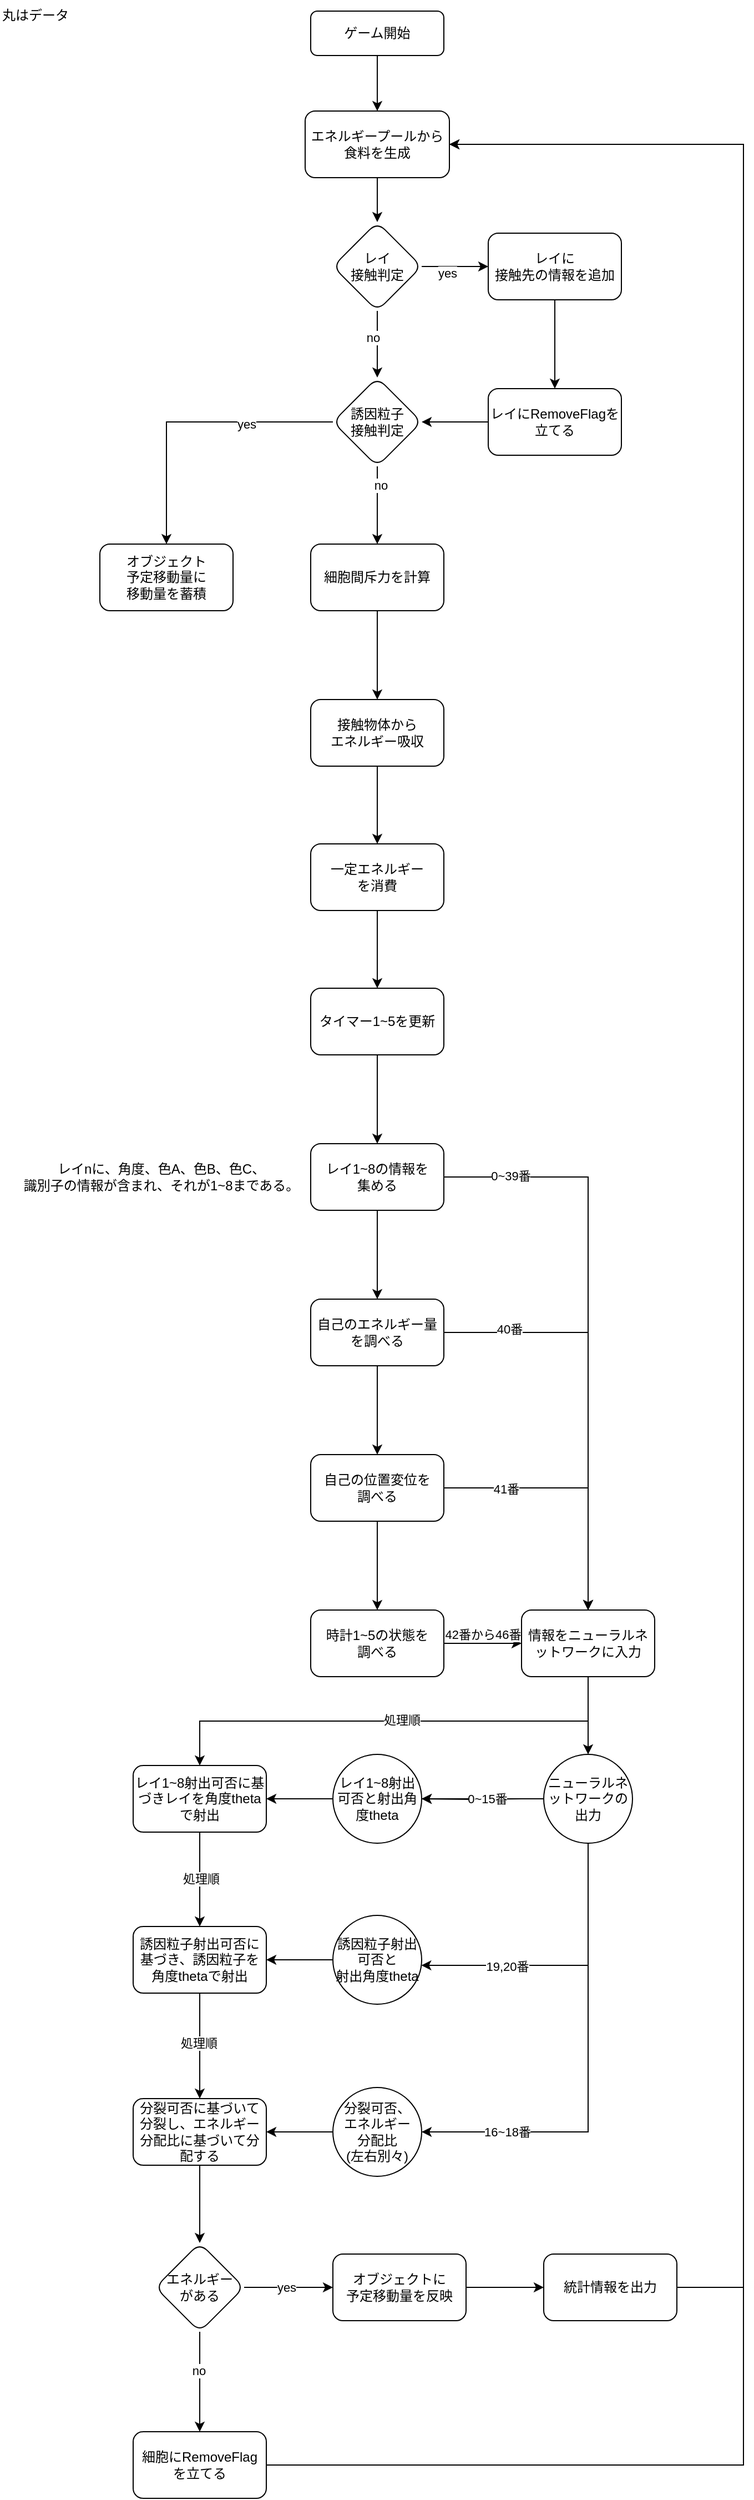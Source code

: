 <mxfile version="26.0.16">
  <diagram id="C5RBs43oDa-KdzZeNtuy" name="Page-1">
    <mxGraphModel dx="578" dy="466" grid="1" gridSize="10" guides="1" tooltips="1" connect="1" arrows="1" fold="1" page="1" pageScale="1" pageWidth="827" pageHeight="1169" math="0" shadow="0">
      <root>
        <mxCell id="WIyWlLk6GJQsqaUBKTNV-0" />
        <mxCell id="WIyWlLk6GJQsqaUBKTNV-1" parent="WIyWlLk6GJQsqaUBKTNV-0" />
        <mxCell id="BweYoSFNHlY4nWYR6Hh1-20" value="" style="edgeStyle=orthogonalEdgeStyle;rounded=0;orthogonalLoop=1;jettySize=auto;html=1;" parent="WIyWlLk6GJQsqaUBKTNV-1" source="WIyWlLk6GJQsqaUBKTNV-3" target="BweYoSFNHlY4nWYR6Hh1-19" edge="1">
          <mxGeometry relative="1" as="geometry" />
        </mxCell>
        <mxCell id="WIyWlLk6GJQsqaUBKTNV-3" value="ゲーム開始" style="rounded=1;whiteSpace=wrap;html=1;fontSize=12;glass=0;strokeWidth=1;shadow=0;" parent="WIyWlLk6GJQsqaUBKTNV-1" vertex="1">
          <mxGeometry x="330" y="80" width="120" height="40" as="geometry" />
        </mxCell>
        <object label="" id="BweYoSFNHlY4nWYR6Hh1-6">
          <mxCell style="edgeStyle=orthogonalEdgeStyle;rounded=0;orthogonalLoop=1;jettySize=auto;html=1;" parent="WIyWlLk6GJQsqaUBKTNV-1" source="BweYoSFNHlY4nWYR6Hh1-3" target="BweYoSFNHlY4nWYR6Hh1-5" edge="1">
            <mxGeometry relative="1" as="geometry" />
          </mxCell>
        </object>
        <mxCell id="BweYoSFNHlY4nWYR6Hh1-7" value="&lt;div&gt;yes&lt;/div&gt;" style="edgeLabel;html=1;align=center;verticalAlign=middle;resizable=0;points=[];" parent="BweYoSFNHlY4nWYR6Hh1-6" vertex="1" connectable="0">
          <mxGeometry x="-0.233" y="-6" relative="1" as="geometry">
            <mxPoint as="offset" />
          </mxGeometry>
        </mxCell>
        <mxCell id="BweYoSFNHlY4nWYR6Hh1-11" value="" style="edgeStyle=orthogonalEdgeStyle;rounded=0;orthogonalLoop=1;jettySize=auto;html=1;" parent="WIyWlLk6GJQsqaUBKTNV-1" source="BweYoSFNHlY4nWYR6Hh1-3" target="BweYoSFNHlY4nWYR6Hh1-23" edge="1">
          <mxGeometry relative="1" as="geometry">
            <mxPoint x="390" y="420" as="targetPoint" />
          </mxGeometry>
        </mxCell>
        <mxCell id="BweYoSFNHlY4nWYR6Hh1-12" value="&lt;div&gt;no&lt;/div&gt;" style="edgeLabel;html=1;align=center;verticalAlign=middle;resizable=0;points=[];" parent="BweYoSFNHlY4nWYR6Hh1-11" vertex="1" connectable="0">
          <mxGeometry x="-0.222" y="-4" relative="1" as="geometry">
            <mxPoint as="offset" />
          </mxGeometry>
        </mxCell>
        <mxCell id="BweYoSFNHlY4nWYR6Hh1-3" value="&lt;div&gt;レイ&lt;/div&gt;&lt;div&gt;接触判定&lt;/div&gt;" style="rhombus;whiteSpace=wrap;html=1;rounded=1;glass=0;strokeWidth=1;shadow=0;" parent="WIyWlLk6GJQsqaUBKTNV-1" vertex="1">
          <mxGeometry x="350" y="270" width="80" height="80" as="geometry" />
        </mxCell>
        <mxCell id="BweYoSFNHlY4nWYR6Hh1-9" value="" style="edgeStyle=orthogonalEdgeStyle;rounded=0;orthogonalLoop=1;jettySize=auto;html=1;" parent="WIyWlLk6GJQsqaUBKTNV-1" source="BweYoSFNHlY4nWYR6Hh1-5" target="BweYoSFNHlY4nWYR6Hh1-8" edge="1">
          <mxGeometry relative="1" as="geometry" />
        </mxCell>
        <mxCell id="BweYoSFNHlY4nWYR6Hh1-5" value="&lt;div&gt;レイに&lt;/div&gt;&lt;div&gt;接触先の情報を追加&lt;/div&gt;" style="whiteSpace=wrap;html=1;rounded=1;glass=0;strokeWidth=1;shadow=0;" parent="WIyWlLk6GJQsqaUBKTNV-1" vertex="1">
          <mxGeometry x="490" y="280" width="120" height="60" as="geometry" />
        </mxCell>
        <mxCell id="BweYoSFNHlY4nWYR6Hh1-25" style="edgeStyle=orthogonalEdgeStyle;rounded=0;orthogonalLoop=1;jettySize=auto;html=1;entryX=1;entryY=0.5;entryDx=0;entryDy=0;" parent="WIyWlLk6GJQsqaUBKTNV-1" source="BweYoSFNHlY4nWYR6Hh1-8" target="BweYoSFNHlY4nWYR6Hh1-23" edge="1">
          <mxGeometry relative="1" as="geometry" />
        </mxCell>
        <mxCell id="BweYoSFNHlY4nWYR6Hh1-8" value="レイにRemoveFlagを立てる" style="whiteSpace=wrap;html=1;rounded=1;glass=0;strokeWidth=1;shadow=0;" parent="WIyWlLk6GJQsqaUBKTNV-1" vertex="1">
          <mxGeometry x="490" y="420" width="120" height="60" as="geometry" />
        </mxCell>
        <mxCell id="BweYoSFNHlY4nWYR6Hh1-21" style="edgeStyle=orthogonalEdgeStyle;rounded=0;orthogonalLoop=1;jettySize=auto;html=1;" parent="WIyWlLk6GJQsqaUBKTNV-1" source="BweYoSFNHlY4nWYR6Hh1-19" target="BweYoSFNHlY4nWYR6Hh1-3" edge="1">
          <mxGeometry relative="1" as="geometry" />
        </mxCell>
        <mxCell id="BweYoSFNHlY4nWYR6Hh1-19" value="&lt;div&gt;エネルギープールから&lt;/div&gt;&lt;div&gt;食料を生成&lt;/div&gt;" style="whiteSpace=wrap;html=1;rounded=1;glass=0;strokeWidth=1;shadow=0;" parent="WIyWlLk6GJQsqaUBKTNV-1" vertex="1">
          <mxGeometry x="325" y="170" width="130" height="60" as="geometry" />
        </mxCell>
        <mxCell id="BweYoSFNHlY4nWYR6Hh1-27" value="" style="edgeStyle=orthogonalEdgeStyle;rounded=0;orthogonalLoop=1;jettySize=auto;html=1;entryX=0.5;entryY=0;entryDx=0;entryDy=0;" parent="WIyWlLk6GJQsqaUBKTNV-1" source="BweYoSFNHlY4nWYR6Hh1-23" target="BweYoSFNHlY4nWYR6Hh1-97" edge="1">
          <mxGeometry relative="1" as="geometry" />
        </mxCell>
        <mxCell id="BweYoSFNHlY4nWYR6Hh1-31" value="no" style="edgeLabel;html=1;align=center;verticalAlign=middle;resizable=0;points=[];" parent="BweYoSFNHlY4nWYR6Hh1-27" vertex="1" connectable="0">
          <mxGeometry x="-0.533" y="3" relative="1" as="geometry">
            <mxPoint as="offset" />
          </mxGeometry>
        </mxCell>
        <mxCell id="BweYoSFNHlY4nWYR6Hh1-29" value="" style="edgeStyle=orthogonalEdgeStyle;rounded=0;orthogonalLoop=1;jettySize=auto;html=1;entryX=0.5;entryY=0;entryDx=0;entryDy=0;" parent="WIyWlLk6GJQsqaUBKTNV-1" source="BweYoSFNHlY4nWYR6Hh1-23" target="BweYoSFNHlY4nWYR6Hh1-28" edge="1">
          <mxGeometry relative="1" as="geometry">
            <mxPoint x="290" y="450" as="targetPoint" />
            <Array as="points">
              <mxPoint x="200" y="450" />
            </Array>
          </mxGeometry>
        </mxCell>
        <mxCell id="BweYoSFNHlY4nWYR6Hh1-30" value="yes" style="edgeLabel;html=1;align=center;verticalAlign=middle;resizable=0;points=[];" parent="BweYoSFNHlY4nWYR6Hh1-29" vertex="1" connectable="0">
          <mxGeometry x="-0.4" y="2" relative="1" as="geometry">
            <mxPoint as="offset" />
          </mxGeometry>
        </mxCell>
        <mxCell id="BweYoSFNHlY4nWYR6Hh1-23" value="&lt;div&gt;誘因粒子&lt;/div&gt;&lt;div&gt;接触判定&lt;/div&gt;" style="rhombus;whiteSpace=wrap;html=1;rounded=1;glass=0;strokeWidth=1;shadow=0;" parent="WIyWlLk6GJQsqaUBKTNV-1" vertex="1">
          <mxGeometry x="350" y="410" width="80" height="80" as="geometry" />
        </mxCell>
        <mxCell id="BweYoSFNHlY4nWYR6Hh1-33" value="" style="edgeStyle=orthogonalEdgeStyle;rounded=0;orthogonalLoop=1;jettySize=auto;html=1;" parent="WIyWlLk6GJQsqaUBKTNV-1" source="BweYoSFNHlY4nWYR6Hh1-26" target="BweYoSFNHlY4nWYR6Hh1-32" edge="1">
          <mxGeometry relative="1" as="geometry" />
        </mxCell>
        <mxCell id="BweYoSFNHlY4nWYR6Hh1-26" value="&lt;div&gt;レイ1~8の情報を&lt;/div&gt;&lt;div&gt;集める&lt;/div&gt;" style="whiteSpace=wrap;html=1;rounded=1;glass=0;strokeWidth=1;shadow=0;" parent="WIyWlLk6GJQsqaUBKTNV-1" vertex="1">
          <mxGeometry x="330" y="1100" width="120" height="60" as="geometry" />
        </mxCell>
        <mxCell id="BweYoSFNHlY4nWYR6Hh1-28" value="&lt;div&gt;オブジェクト&lt;/div&gt;&lt;div&gt;予定移動量に&lt;/div&gt;&lt;div&gt;移動量を蓄積&lt;/div&gt;" style="whiteSpace=wrap;html=1;rounded=1;glass=0;strokeWidth=1;shadow=0;" parent="WIyWlLk6GJQsqaUBKTNV-1" vertex="1">
          <mxGeometry x="140" y="560" width="120" height="60" as="geometry" />
        </mxCell>
        <mxCell id="BweYoSFNHlY4nWYR6Hh1-35" value="" style="edgeStyle=orthogonalEdgeStyle;rounded=0;orthogonalLoop=1;jettySize=auto;html=1;" parent="WIyWlLk6GJQsqaUBKTNV-1" source="BweYoSFNHlY4nWYR6Hh1-32" target="BweYoSFNHlY4nWYR6Hh1-34" edge="1">
          <mxGeometry relative="1" as="geometry" />
        </mxCell>
        <mxCell id="BweYoSFNHlY4nWYR6Hh1-46" value="" style="edgeStyle=orthogonalEdgeStyle;rounded=0;orthogonalLoop=1;jettySize=auto;html=1;exitX=1;exitY=0.5;exitDx=0;exitDy=0;" parent="WIyWlLk6GJQsqaUBKTNV-1" source="BweYoSFNHlY4nWYR6Hh1-26" target="BweYoSFNHlY4nWYR6Hh1-45" edge="1">
          <mxGeometry relative="1" as="geometry" />
        </mxCell>
        <mxCell id="BweYoSFNHlY4nWYR6Hh1-80" value="0~39番" style="edgeLabel;html=1;align=center;verticalAlign=middle;resizable=0;points=[];" parent="BweYoSFNHlY4nWYR6Hh1-46" vertex="1" connectable="0">
          <mxGeometry x="-0.769" y="1" relative="1" as="geometry">
            <mxPoint as="offset" />
          </mxGeometry>
        </mxCell>
        <mxCell id="BweYoSFNHlY4nWYR6Hh1-79" style="edgeStyle=orthogonalEdgeStyle;rounded=0;orthogonalLoop=1;jettySize=auto;html=1;entryX=0.5;entryY=0;entryDx=0;entryDy=0;" parent="WIyWlLk6GJQsqaUBKTNV-1" source="BweYoSFNHlY4nWYR6Hh1-32" target="BweYoSFNHlY4nWYR6Hh1-45" edge="1">
          <mxGeometry relative="1" as="geometry" />
        </mxCell>
        <mxCell id="BweYoSFNHlY4nWYR6Hh1-81" value="40番" style="edgeLabel;html=1;align=center;verticalAlign=middle;resizable=0;points=[];" parent="BweYoSFNHlY4nWYR6Hh1-79" vertex="1" connectable="0">
          <mxGeometry x="-0.69" y="3" relative="1" as="geometry">
            <mxPoint as="offset" />
          </mxGeometry>
        </mxCell>
        <mxCell id="BweYoSFNHlY4nWYR6Hh1-32" value="自己のエネルギー量を調べる" style="whiteSpace=wrap;html=1;rounded=1;glass=0;strokeWidth=1;shadow=0;" parent="WIyWlLk6GJQsqaUBKTNV-1" vertex="1">
          <mxGeometry x="330" y="1240" width="120" height="60" as="geometry" />
        </mxCell>
        <mxCell id="BweYoSFNHlY4nWYR6Hh1-37" value="" style="edgeStyle=orthogonalEdgeStyle;rounded=0;orthogonalLoop=1;jettySize=auto;html=1;" parent="WIyWlLk6GJQsqaUBKTNV-1" source="BweYoSFNHlY4nWYR6Hh1-34" target="BweYoSFNHlY4nWYR6Hh1-36" edge="1">
          <mxGeometry relative="1" as="geometry" />
        </mxCell>
        <mxCell id="BweYoSFNHlY4nWYR6Hh1-47" style="edgeStyle=orthogonalEdgeStyle;rounded=0;orthogonalLoop=1;jettySize=auto;html=1;" parent="WIyWlLk6GJQsqaUBKTNV-1" source="BweYoSFNHlY4nWYR6Hh1-34" target="BweYoSFNHlY4nWYR6Hh1-45" edge="1">
          <mxGeometry relative="1" as="geometry" />
        </mxCell>
        <mxCell id="BweYoSFNHlY4nWYR6Hh1-82" value="41番" style="edgeLabel;html=1;align=center;verticalAlign=middle;resizable=0;points=[];" parent="BweYoSFNHlY4nWYR6Hh1-47" vertex="1" connectable="0">
          <mxGeometry x="-0.533" y="-1" relative="1" as="geometry">
            <mxPoint as="offset" />
          </mxGeometry>
        </mxCell>
        <mxCell id="BweYoSFNHlY4nWYR6Hh1-34" value="&lt;div&gt;自己の位置変位を&lt;/div&gt;&lt;div&gt;調べる&lt;/div&gt;" style="whiteSpace=wrap;html=1;rounded=1;glass=0;strokeWidth=1;shadow=0;" parent="WIyWlLk6GJQsqaUBKTNV-1" vertex="1">
          <mxGeometry x="330" y="1380" width="120" height="60" as="geometry" />
        </mxCell>
        <mxCell id="BweYoSFNHlY4nWYR6Hh1-48" style="edgeStyle=orthogonalEdgeStyle;rounded=0;orthogonalLoop=1;jettySize=auto;html=1;" parent="WIyWlLk6GJQsqaUBKTNV-1" source="BweYoSFNHlY4nWYR6Hh1-36" target="BweYoSFNHlY4nWYR6Hh1-45" edge="1">
          <mxGeometry relative="1" as="geometry" />
        </mxCell>
        <mxCell id="BweYoSFNHlY4nWYR6Hh1-83" value="42番から46番" style="edgeLabel;html=1;align=center;verticalAlign=middle;resizable=0;points=[];" parent="BweYoSFNHlY4nWYR6Hh1-48" vertex="1" connectable="0">
          <mxGeometry x="-0.171" y="2" relative="1" as="geometry">
            <mxPoint x="6" y="-6" as="offset" />
          </mxGeometry>
        </mxCell>
        <mxCell id="BweYoSFNHlY4nWYR6Hh1-36" value="&lt;div&gt;時計1~5の状態を&lt;/div&gt;&lt;div&gt;調べる&lt;/div&gt;" style="whiteSpace=wrap;html=1;rounded=1;glass=0;strokeWidth=1;shadow=0;" parent="WIyWlLk6GJQsqaUBKTNV-1" vertex="1">
          <mxGeometry x="330" y="1520" width="120" height="60" as="geometry" />
        </mxCell>
        <mxCell id="BweYoSFNHlY4nWYR6Hh1-56" value="" style="edgeStyle=orthogonalEdgeStyle;rounded=0;orthogonalLoop=1;jettySize=auto;html=1;" parent="WIyWlLk6GJQsqaUBKTNV-1" source="BweYoSFNHlY4nWYR6Hh1-45" target="BweYoSFNHlY4nWYR6Hh1-94" edge="1">
          <mxGeometry relative="1" as="geometry">
            <mxPoint x="580" y="1660" as="targetPoint" />
          </mxGeometry>
        </mxCell>
        <mxCell id="BweYoSFNHlY4nWYR6Hh1-93" style="edgeStyle=orthogonalEdgeStyle;rounded=0;orthogonalLoop=1;jettySize=auto;html=1;" parent="WIyWlLk6GJQsqaUBKTNV-1" source="BweYoSFNHlY4nWYR6Hh1-45" target="BweYoSFNHlY4nWYR6Hh1-72" edge="1">
          <mxGeometry relative="1" as="geometry">
            <Array as="points">
              <mxPoint x="580" y="1620" />
              <mxPoint x="230" y="1620" />
            </Array>
          </mxGeometry>
        </mxCell>
        <mxCell id="BweYoSFNHlY4nWYR6Hh1-96" value="処理順" style="edgeLabel;html=1;align=center;verticalAlign=middle;resizable=0;points=[];" parent="BweYoSFNHlY4nWYR6Hh1-93" vertex="1" connectable="0">
          <mxGeometry x="-0.033" y="-1" relative="1" as="geometry">
            <mxPoint as="offset" />
          </mxGeometry>
        </mxCell>
        <mxCell id="BweYoSFNHlY4nWYR6Hh1-45" value="情報をニューラルネットワークに入力" style="whiteSpace=wrap;html=1;rounded=1;glass=0;strokeWidth=1;shadow=0;" parent="WIyWlLk6GJQsqaUBKTNV-1" vertex="1">
          <mxGeometry x="520" y="1520" width="120" height="60" as="geometry" />
        </mxCell>
        <mxCell id="BweYoSFNHlY4nWYR6Hh1-51" value="&lt;div&gt;レイnに、角度、色A、色B、色C、&lt;/div&gt;&lt;div&gt;識別子の情報が含まれ、それが1~8まである。&lt;/div&gt;" style="text;html=1;align=center;verticalAlign=middle;resizable=0;points=[];autosize=1;strokeColor=none;fillColor=none;" parent="WIyWlLk6GJQsqaUBKTNV-1" vertex="1">
          <mxGeometry x="60" y="1110" width="270" height="40" as="geometry" />
        </mxCell>
        <mxCell id="BweYoSFNHlY4nWYR6Hh1-53" style="edgeStyle=orthogonalEdgeStyle;rounded=0;orthogonalLoop=1;jettySize=auto;html=1;entryX=0.5;entryY=0;entryDx=0;entryDy=0;" parent="WIyWlLk6GJQsqaUBKTNV-1" source="BweYoSFNHlY4nWYR6Hh1-52" target="BweYoSFNHlY4nWYR6Hh1-26" edge="1">
          <mxGeometry relative="1" as="geometry" />
        </mxCell>
        <mxCell id="BweYoSFNHlY4nWYR6Hh1-52" value="タイマー1~5を更新" style="rounded=1;whiteSpace=wrap;html=1;" parent="WIyWlLk6GJQsqaUBKTNV-1" vertex="1">
          <mxGeometry x="330" y="960" width="120" height="60" as="geometry" />
        </mxCell>
        <mxCell id="BweYoSFNHlY4nWYR6Hh1-60" value="" style="edgeStyle=orthogonalEdgeStyle;rounded=0;orthogonalLoop=1;jettySize=auto;html=1;" parent="WIyWlLk6GJQsqaUBKTNV-1" target="BweYoSFNHlY4nWYR6Hh1-59" edge="1">
          <mxGeometry relative="1" as="geometry">
            <mxPoint x="520" y="1690" as="sourcePoint" />
          </mxGeometry>
        </mxCell>
        <mxCell id="BweYoSFNHlY4nWYR6Hh1-68" value="" style="edgeStyle=orthogonalEdgeStyle;rounded=0;orthogonalLoop=1;jettySize=auto;html=1;entryX=1;entryY=0.5;entryDx=0;entryDy=0;" parent="WIyWlLk6GJQsqaUBKTNV-1" target="BweYoSFNHlY4nWYR6Hh1-67" edge="1">
          <mxGeometry relative="1" as="geometry">
            <mxPoint x="580" y="1720" as="sourcePoint" />
            <Array as="points">
              <mxPoint x="580" y="1990" />
            </Array>
          </mxGeometry>
        </mxCell>
        <mxCell id="BweYoSFNHlY4nWYR6Hh1-87" value="16~18番" style="edgeLabel;html=1;align=center;verticalAlign=middle;resizable=0;points=[];" parent="BweYoSFNHlY4nWYR6Hh1-68" vertex="1" connectable="0">
          <mxGeometry x="0.422" relative="1" as="geometry">
            <mxPoint x="-45" as="offset" />
          </mxGeometry>
        </mxCell>
        <mxCell id="BweYoSFNHlY4nWYR6Hh1-71" style="edgeStyle=orthogonalEdgeStyle;rounded=0;orthogonalLoop=1;jettySize=auto;html=1;exitX=0.5;exitY=1;exitDx=0;exitDy=0;" parent="WIyWlLk6GJQsqaUBKTNV-1" source="BweYoSFNHlY4nWYR6Hh1-94" target="BweYoSFNHlY4nWYR6Hh1-69" edge="1">
          <mxGeometry relative="1" as="geometry">
            <mxPoint x="580" y="1720" as="sourcePoint" />
            <Array as="points">
              <mxPoint x="580" y="1840" />
            </Array>
          </mxGeometry>
        </mxCell>
        <mxCell id="BweYoSFNHlY4nWYR6Hh1-88" value="19,20番" style="edgeLabel;html=1;align=center;verticalAlign=middle;resizable=0;points=[];" parent="BweYoSFNHlY4nWYR6Hh1-71" vertex="1" connectable="0">
          <mxGeometry x="0.624" y="1" relative="1" as="geometry">
            <mxPoint x="28" as="offset" />
          </mxGeometry>
        </mxCell>
        <mxCell id="BweYoSFNHlY4nWYR6Hh1-61" value="丸はデータ" style="text;html=1;whiteSpace=wrap;overflow=hidden;rounded=0;" parent="WIyWlLk6GJQsqaUBKTNV-1" vertex="1">
          <mxGeometry x="50" y="70" width="180" height="120" as="geometry" />
        </mxCell>
        <mxCell id="BweYoSFNHlY4nWYR6Hh1-66" value="" style="edgeStyle=orthogonalEdgeStyle;rounded=0;orthogonalLoop=1;jettySize=auto;html=1;exitX=0;exitY=0.5;exitDx=0;exitDy=0;" parent="WIyWlLk6GJQsqaUBKTNV-1" source="BweYoSFNHlY4nWYR6Hh1-94" target="BweYoSFNHlY4nWYR6Hh1-59" edge="1">
          <mxGeometry relative="1" as="geometry">
            <mxPoint x="520" y="1690" as="sourcePoint" />
            <mxPoint x="390" y="1790" as="targetPoint" />
          </mxGeometry>
        </mxCell>
        <mxCell id="BweYoSFNHlY4nWYR6Hh1-85" value="0~15番" style="edgeLabel;html=1;align=center;verticalAlign=middle;resizable=0;points=[];" parent="BweYoSFNHlY4nWYR6Hh1-66" vertex="1" connectable="0">
          <mxGeometry x="-0.067" relative="1" as="geometry">
            <mxPoint as="offset" />
          </mxGeometry>
        </mxCell>
        <mxCell id="BweYoSFNHlY4nWYR6Hh1-73" value="" style="edgeStyle=orthogonalEdgeStyle;rounded=0;orthogonalLoop=1;jettySize=auto;html=1;" parent="WIyWlLk6GJQsqaUBKTNV-1" source="BweYoSFNHlY4nWYR6Hh1-59" target="BweYoSFNHlY4nWYR6Hh1-72" edge="1">
          <mxGeometry relative="1" as="geometry" />
        </mxCell>
        <mxCell id="BweYoSFNHlY4nWYR6Hh1-59" value="レイ1~8射出可否と射出角度theta" style="ellipse;whiteSpace=wrap;html=1;rounded=1;glass=0;strokeWidth=1;shadow=0;" parent="WIyWlLk6GJQsqaUBKTNV-1" vertex="1">
          <mxGeometry x="350" y="1650" width="80" height="80" as="geometry" />
        </mxCell>
        <mxCell id="BweYoSFNHlY4nWYR6Hh1-75" value="" style="edgeStyle=orthogonalEdgeStyle;rounded=0;orthogonalLoop=1;jettySize=auto;html=1;" parent="WIyWlLk6GJQsqaUBKTNV-1" source="BweYoSFNHlY4nWYR6Hh1-67" target="BweYoSFNHlY4nWYR6Hh1-74" edge="1">
          <mxGeometry relative="1" as="geometry" />
        </mxCell>
        <mxCell id="BweYoSFNHlY4nWYR6Hh1-67" value="&lt;div&gt;分裂可否、&lt;/div&gt;&lt;div&gt;エネルギー&lt;/div&gt;&lt;div&gt;分配比&lt;/div&gt;&lt;div&gt;(左右別々)&lt;/div&gt;" style="ellipse;whiteSpace=wrap;html=1;rounded=1;glass=0;strokeWidth=1;shadow=0;" parent="WIyWlLk6GJQsqaUBKTNV-1" vertex="1">
          <mxGeometry x="350" y="1950" width="80" height="80" as="geometry" />
        </mxCell>
        <mxCell id="BweYoSFNHlY4nWYR6Hh1-77" value="" style="edgeStyle=orthogonalEdgeStyle;rounded=0;orthogonalLoop=1;jettySize=auto;html=1;" parent="WIyWlLk6GJQsqaUBKTNV-1" source="BweYoSFNHlY4nWYR6Hh1-69" target="BweYoSFNHlY4nWYR6Hh1-76" edge="1">
          <mxGeometry relative="1" as="geometry" />
        </mxCell>
        <mxCell id="BweYoSFNHlY4nWYR6Hh1-69" value="&lt;div&gt;誘因粒子射出可否と&lt;/div&gt;&lt;div&gt;射出角度theta&lt;/div&gt;" style="ellipse;whiteSpace=wrap;html=1;rounded=1;glass=0;strokeWidth=1;shadow=0;" parent="WIyWlLk6GJQsqaUBKTNV-1" vertex="1">
          <mxGeometry x="350" y="1795" width="80" height="80" as="geometry" />
        </mxCell>
        <mxCell id="BweYoSFNHlY4nWYR6Hh1-134" style="edgeStyle=orthogonalEdgeStyle;rounded=0;orthogonalLoop=1;jettySize=auto;html=1;entryX=0.5;entryY=0;entryDx=0;entryDy=0;" parent="WIyWlLk6GJQsqaUBKTNV-1" source="BweYoSFNHlY4nWYR6Hh1-72" target="BweYoSFNHlY4nWYR6Hh1-76" edge="1">
          <mxGeometry relative="1" as="geometry" />
        </mxCell>
        <mxCell id="BweYoSFNHlY4nWYR6Hh1-136" value="処理順" style="edgeLabel;html=1;align=center;verticalAlign=middle;resizable=0;points=[];" parent="BweYoSFNHlY4nWYR6Hh1-134" vertex="1" connectable="0">
          <mxGeometry x="-0.012" y="1" relative="1" as="geometry">
            <mxPoint as="offset" />
          </mxGeometry>
        </mxCell>
        <mxCell id="BweYoSFNHlY4nWYR6Hh1-72" value="レイ1~8射出可否に基づきレイを角度thetaで射出" style="whiteSpace=wrap;html=1;rounded=1;glass=0;strokeWidth=1;shadow=0;" parent="WIyWlLk6GJQsqaUBKTNV-1" vertex="1">
          <mxGeometry x="170" y="1660" width="120" height="60" as="geometry" />
        </mxCell>
        <mxCell id="BweYoSFNHlY4nWYR6Hh1-147" value="" style="edgeStyle=orthogonalEdgeStyle;rounded=0;orthogonalLoop=1;jettySize=auto;html=1;" parent="WIyWlLk6GJQsqaUBKTNV-1" source="BweYoSFNHlY4nWYR6Hh1-74" target="BweYoSFNHlY4nWYR6Hh1-146" edge="1">
          <mxGeometry relative="1" as="geometry" />
        </mxCell>
        <mxCell id="BweYoSFNHlY4nWYR6Hh1-74" value="分裂可否に基づいて分裂し、エネルギー分配比に基づいて分配する" style="whiteSpace=wrap;html=1;rounded=1;glass=0;strokeWidth=1;shadow=0;" parent="WIyWlLk6GJQsqaUBKTNV-1" vertex="1">
          <mxGeometry x="170" y="1960" width="120" height="60" as="geometry" />
        </mxCell>
        <mxCell id="BweYoSFNHlY4nWYR6Hh1-135" style="edgeStyle=orthogonalEdgeStyle;rounded=0;orthogonalLoop=1;jettySize=auto;html=1;" parent="WIyWlLk6GJQsqaUBKTNV-1" source="BweYoSFNHlY4nWYR6Hh1-76" target="BweYoSFNHlY4nWYR6Hh1-74" edge="1">
          <mxGeometry relative="1" as="geometry" />
        </mxCell>
        <mxCell id="BweYoSFNHlY4nWYR6Hh1-137" value="処理順" style="edgeLabel;html=1;align=center;verticalAlign=middle;resizable=0;points=[];" parent="BweYoSFNHlY4nWYR6Hh1-135" vertex="1" connectable="0">
          <mxGeometry x="-0.053" y="-1" relative="1" as="geometry">
            <mxPoint as="offset" />
          </mxGeometry>
        </mxCell>
        <mxCell id="BweYoSFNHlY4nWYR6Hh1-76" value="誘因粒子射出可否に基づき、誘因粒子を角度thetaで射出" style="whiteSpace=wrap;html=1;rounded=1;glass=0;strokeWidth=1;shadow=0;" parent="WIyWlLk6GJQsqaUBKTNV-1" vertex="1">
          <mxGeometry x="170" y="1805" width="120" height="60" as="geometry" />
        </mxCell>
        <mxCell id="BweYoSFNHlY4nWYR6Hh1-94" value="ニューラルネットワークの出力" style="ellipse;whiteSpace=wrap;html=1;aspect=fixed;" parent="WIyWlLk6GJQsqaUBKTNV-1" vertex="1">
          <mxGeometry x="540" y="1650" width="80" height="80" as="geometry" />
        </mxCell>
        <mxCell id="BweYoSFNHlY4nWYR6Hh1-98" style="edgeStyle=orthogonalEdgeStyle;rounded=0;orthogonalLoop=1;jettySize=auto;html=1;entryX=0.5;entryY=0;entryDx=0;entryDy=0;" parent="WIyWlLk6GJQsqaUBKTNV-1" source="BweYoSFNHlY4nWYR6Hh1-97" target="BweYoSFNHlY4nWYR6Hh1-101" edge="1">
          <mxGeometry relative="1" as="geometry" />
        </mxCell>
        <mxCell id="BweYoSFNHlY4nWYR6Hh1-97" value="細胞間斥力を計算" style="rounded=1;whiteSpace=wrap;html=1;" parent="WIyWlLk6GJQsqaUBKTNV-1" vertex="1">
          <mxGeometry x="330" y="560" width="120" height="60" as="geometry" />
        </mxCell>
        <mxCell id="BweYoSFNHlY4nWYR6Hh1-102" style="edgeStyle=orthogonalEdgeStyle;rounded=0;orthogonalLoop=1;jettySize=auto;html=1;" parent="WIyWlLk6GJQsqaUBKTNV-1" source="BweYoSFNHlY4nWYR6Hh1-101" target="BweYoSFNHlY4nWYR6Hh1-158" edge="1">
          <mxGeometry relative="1" as="geometry" />
        </mxCell>
        <mxCell id="BweYoSFNHlY4nWYR6Hh1-101" value="&lt;div&gt;接触物体から&lt;/div&gt;&lt;div&gt;エネルギー吸収&lt;/div&gt;" style="rounded=1;whiteSpace=wrap;html=1;" parent="WIyWlLk6GJQsqaUBKTNV-1" vertex="1">
          <mxGeometry x="330" y="700" width="120" height="60" as="geometry" />
        </mxCell>
        <mxCell id="BweYoSFNHlY4nWYR6Hh1-149" value="" style="edgeStyle=orthogonalEdgeStyle;rounded=0;orthogonalLoop=1;jettySize=auto;html=1;entryX=0;entryY=0.5;entryDx=0;entryDy=0;" parent="WIyWlLk6GJQsqaUBKTNV-1" source="BweYoSFNHlY4nWYR6Hh1-146" target="BweYoSFNHlY4nWYR6Hh1-156" edge="1">
          <mxGeometry relative="1" as="geometry" />
        </mxCell>
        <mxCell id="BweYoSFNHlY4nWYR6Hh1-150" value="&lt;div&gt;yes&lt;/div&gt;" style="edgeLabel;html=1;align=center;verticalAlign=middle;resizable=0;points=[];" parent="BweYoSFNHlY4nWYR6Hh1-149" vertex="1" connectable="0">
          <mxGeometry x="-0.067" relative="1" as="geometry">
            <mxPoint as="offset" />
          </mxGeometry>
        </mxCell>
        <mxCell id="BweYoSFNHlY4nWYR6Hh1-153" value="" style="edgeStyle=orthogonalEdgeStyle;rounded=0;orthogonalLoop=1;jettySize=auto;html=1;" parent="WIyWlLk6GJQsqaUBKTNV-1" source="BweYoSFNHlY4nWYR6Hh1-146" target="BweYoSFNHlY4nWYR6Hh1-152" edge="1">
          <mxGeometry relative="1" as="geometry" />
        </mxCell>
        <mxCell id="BweYoSFNHlY4nWYR6Hh1-155" value="&lt;div&gt;no&lt;/div&gt;" style="edgeLabel;html=1;align=center;verticalAlign=middle;resizable=0;points=[];" parent="BweYoSFNHlY4nWYR6Hh1-153" vertex="1" connectable="0">
          <mxGeometry x="-0.222" y="-1" relative="1" as="geometry">
            <mxPoint as="offset" />
          </mxGeometry>
        </mxCell>
        <mxCell id="BweYoSFNHlY4nWYR6Hh1-146" value="&lt;div&gt;エネルギー&lt;/div&gt;&lt;div&gt;がある&lt;/div&gt;" style="rhombus;whiteSpace=wrap;html=1;rounded=1;glass=0;strokeWidth=1;shadow=0;" parent="WIyWlLk6GJQsqaUBKTNV-1" vertex="1">
          <mxGeometry x="190" y="2090" width="80" height="80" as="geometry" />
        </mxCell>
        <mxCell id="BweYoSFNHlY4nWYR6Hh1-151" style="edgeStyle=orthogonalEdgeStyle;rounded=0;orthogonalLoop=1;jettySize=auto;html=1;entryX=1;entryY=0.5;entryDx=0;entryDy=0;" parent="WIyWlLk6GJQsqaUBKTNV-1" source="BweYoSFNHlY4nWYR6Hh1-148" target="BweYoSFNHlY4nWYR6Hh1-19" edge="1">
          <mxGeometry relative="1" as="geometry">
            <Array as="points">
              <mxPoint x="720" y="2130" />
              <mxPoint x="720" y="200" />
            </Array>
          </mxGeometry>
        </mxCell>
        <mxCell id="BweYoSFNHlY4nWYR6Hh1-148" value="統計情報を出力" style="whiteSpace=wrap;html=1;rounded=1;glass=0;strokeWidth=1;shadow=0;" parent="WIyWlLk6GJQsqaUBKTNV-1" vertex="1">
          <mxGeometry x="540" y="2100" width="120" height="60" as="geometry" />
        </mxCell>
        <mxCell id="BweYoSFNHlY4nWYR6Hh1-154" style="edgeStyle=orthogonalEdgeStyle;rounded=0;orthogonalLoop=1;jettySize=auto;html=1;entryX=1;entryY=0.5;entryDx=0;entryDy=0;" parent="WIyWlLk6GJQsqaUBKTNV-1" source="BweYoSFNHlY4nWYR6Hh1-152" target="BweYoSFNHlY4nWYR6Hh1-19" edge="1">
          <mxGeometry relative="1" as="geometry">
            <mxPoint x="720" y="2000" as="targetPoint" />
            <Array as="points">
              <mxPoint x="720" y="2290" />
              <mxPoint x="720" y="200" />
            </Array>
          </mxGeometry>
        </mxCell>
        <mxCell id="BweYoSFNHlY4nWYR6Hh1-152" value="&lt;div&gt;細胞にRemoveFlag&lt;/div&gt;&lt;div&gt;を立てる&lt;/div&gt;" style="whiteSpace=wrap;html=1;rounded=1;glass=0;strokeWidth=1;shadow=0;" parent="WIyWlLk6GJQsqaUBKTNV-1" vertex="1">
          <mxGeometry x="170" y="2260" width="120" height="60" as="geometry" />
        </mxCell>
        <mxCell id="BweYoSFNHlY4nWYR6Hh1-157" style="edgeStyle=orthogonalEdgeStyle;rounded=0;orthogonalLoop=1;jettySize=auto;html=1;" parent="WIyWlLk6GJQsqaUBKTNV-1" source="BweYoSFNHlY4nWYR6Hh1-156" target="BweYoSFNHlY4nWYR6Hh1-148" edge="1">
          <mxGeometry relative="1" as="geometry" />
        </mxCell>
        <mxCell id="BweYoSFNHlY4nWYR6Hh1-156" value="&lt;div&gt;オブジェクトに&lt;/div&gt;&lt;div&gt;予定移動量を反映&lt;/div&gt;" style="rounded=1;whiteSpace=wrap;html=1;" parent="WIyWlLk6GJQsqaUBKTNV-1" vertex="1">
          <mxGeometry x="350" y="2100" width="120" height="60" as="geometry" />
        </mxCell>
        <mxCell id="BweYoSFNHlY4nWYR6Hh1-160" style="edgeStyle=orthogonalEdgeStyle;rounded=0;orthogonalLoop=1;jettySize=auto;html=1;entryX=0.5;entryY=0;entryDx=0;entryDy=0;" parent="WIyWlLk6GJQsqaUBKTNV-1" source="BweYoSFNHlY4nWYR6Hh1-158" target="BweYoSFNHlY4nWYR6Hh1-52" edge="1">
          <mxGeometry relative="1" as="geometry" />
        </mxCell>
        <mxCell id="BweYoSFNHlY4nWYR6Hh1-158" value="&lt;div&gt;一定エネルギー&lt;/div&gt;&lt;div&gt;を消費&lt;/div&gt;" style="rounded=1;whiteSpace=wrap;html=1;" parent="WIyWlLk6GJQsqaUBKTNV-1" vertex="1">
          <mxGeometry x="330" y="830" width="120" height="60" as="geometry" />
        </mxCell>
      </root>
    </mxGraphModel>
  </diagram>
</mxfile>
